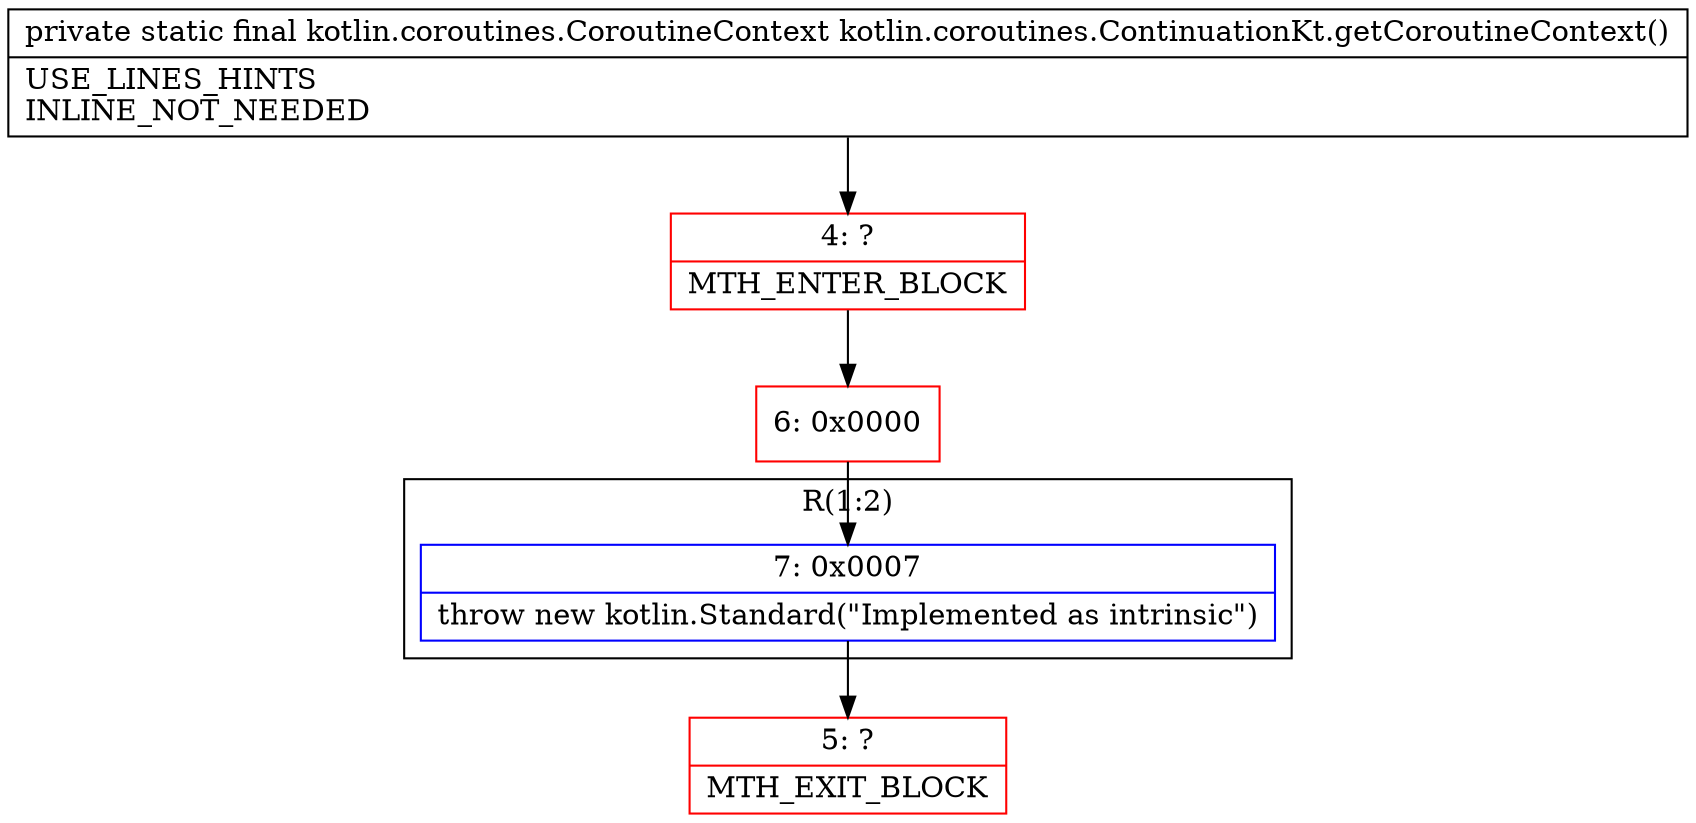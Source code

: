digraph "CFG forkotlin.coroutines.ContinuationKt.getCoroutineContext()Lkotlin\/coroutines\/CoroutineContext;" {
subgraph cluster_Region_974949736 {
label = "R(1:2)";
node [shape=record,color=blue];
Node_7 [shape=record,label="{7\:\ 0x0007|throw new kotlin.Standard(\"Implemented as intrinsic\")\l}"];
}
Node_4 [shape=record,color=red,label="{4\:\ ?|MTH_ENTER_BLOCK\l}"];
Node_6 [shape=record,color=red,label="{6\:\ 0x0000}"];
Node_5 [shape=record,color=red,label="{5\:\ ?|MTH_EXIT_BLOCK\l}"];
MethodNode[shape=record,label="{private static final kotlin.coroutines.CoroutineContext kotlin.coroutines.ContinuationKt.getCoroutineContext()  | USE_LINES_HINTS\lINLINE_NOT_NEEDED\l}"];
MethodNode -> Node_4;Node_7 -> Node_5;
Node_4 -> Node_6;
Node_6 -> Node_7;
}

